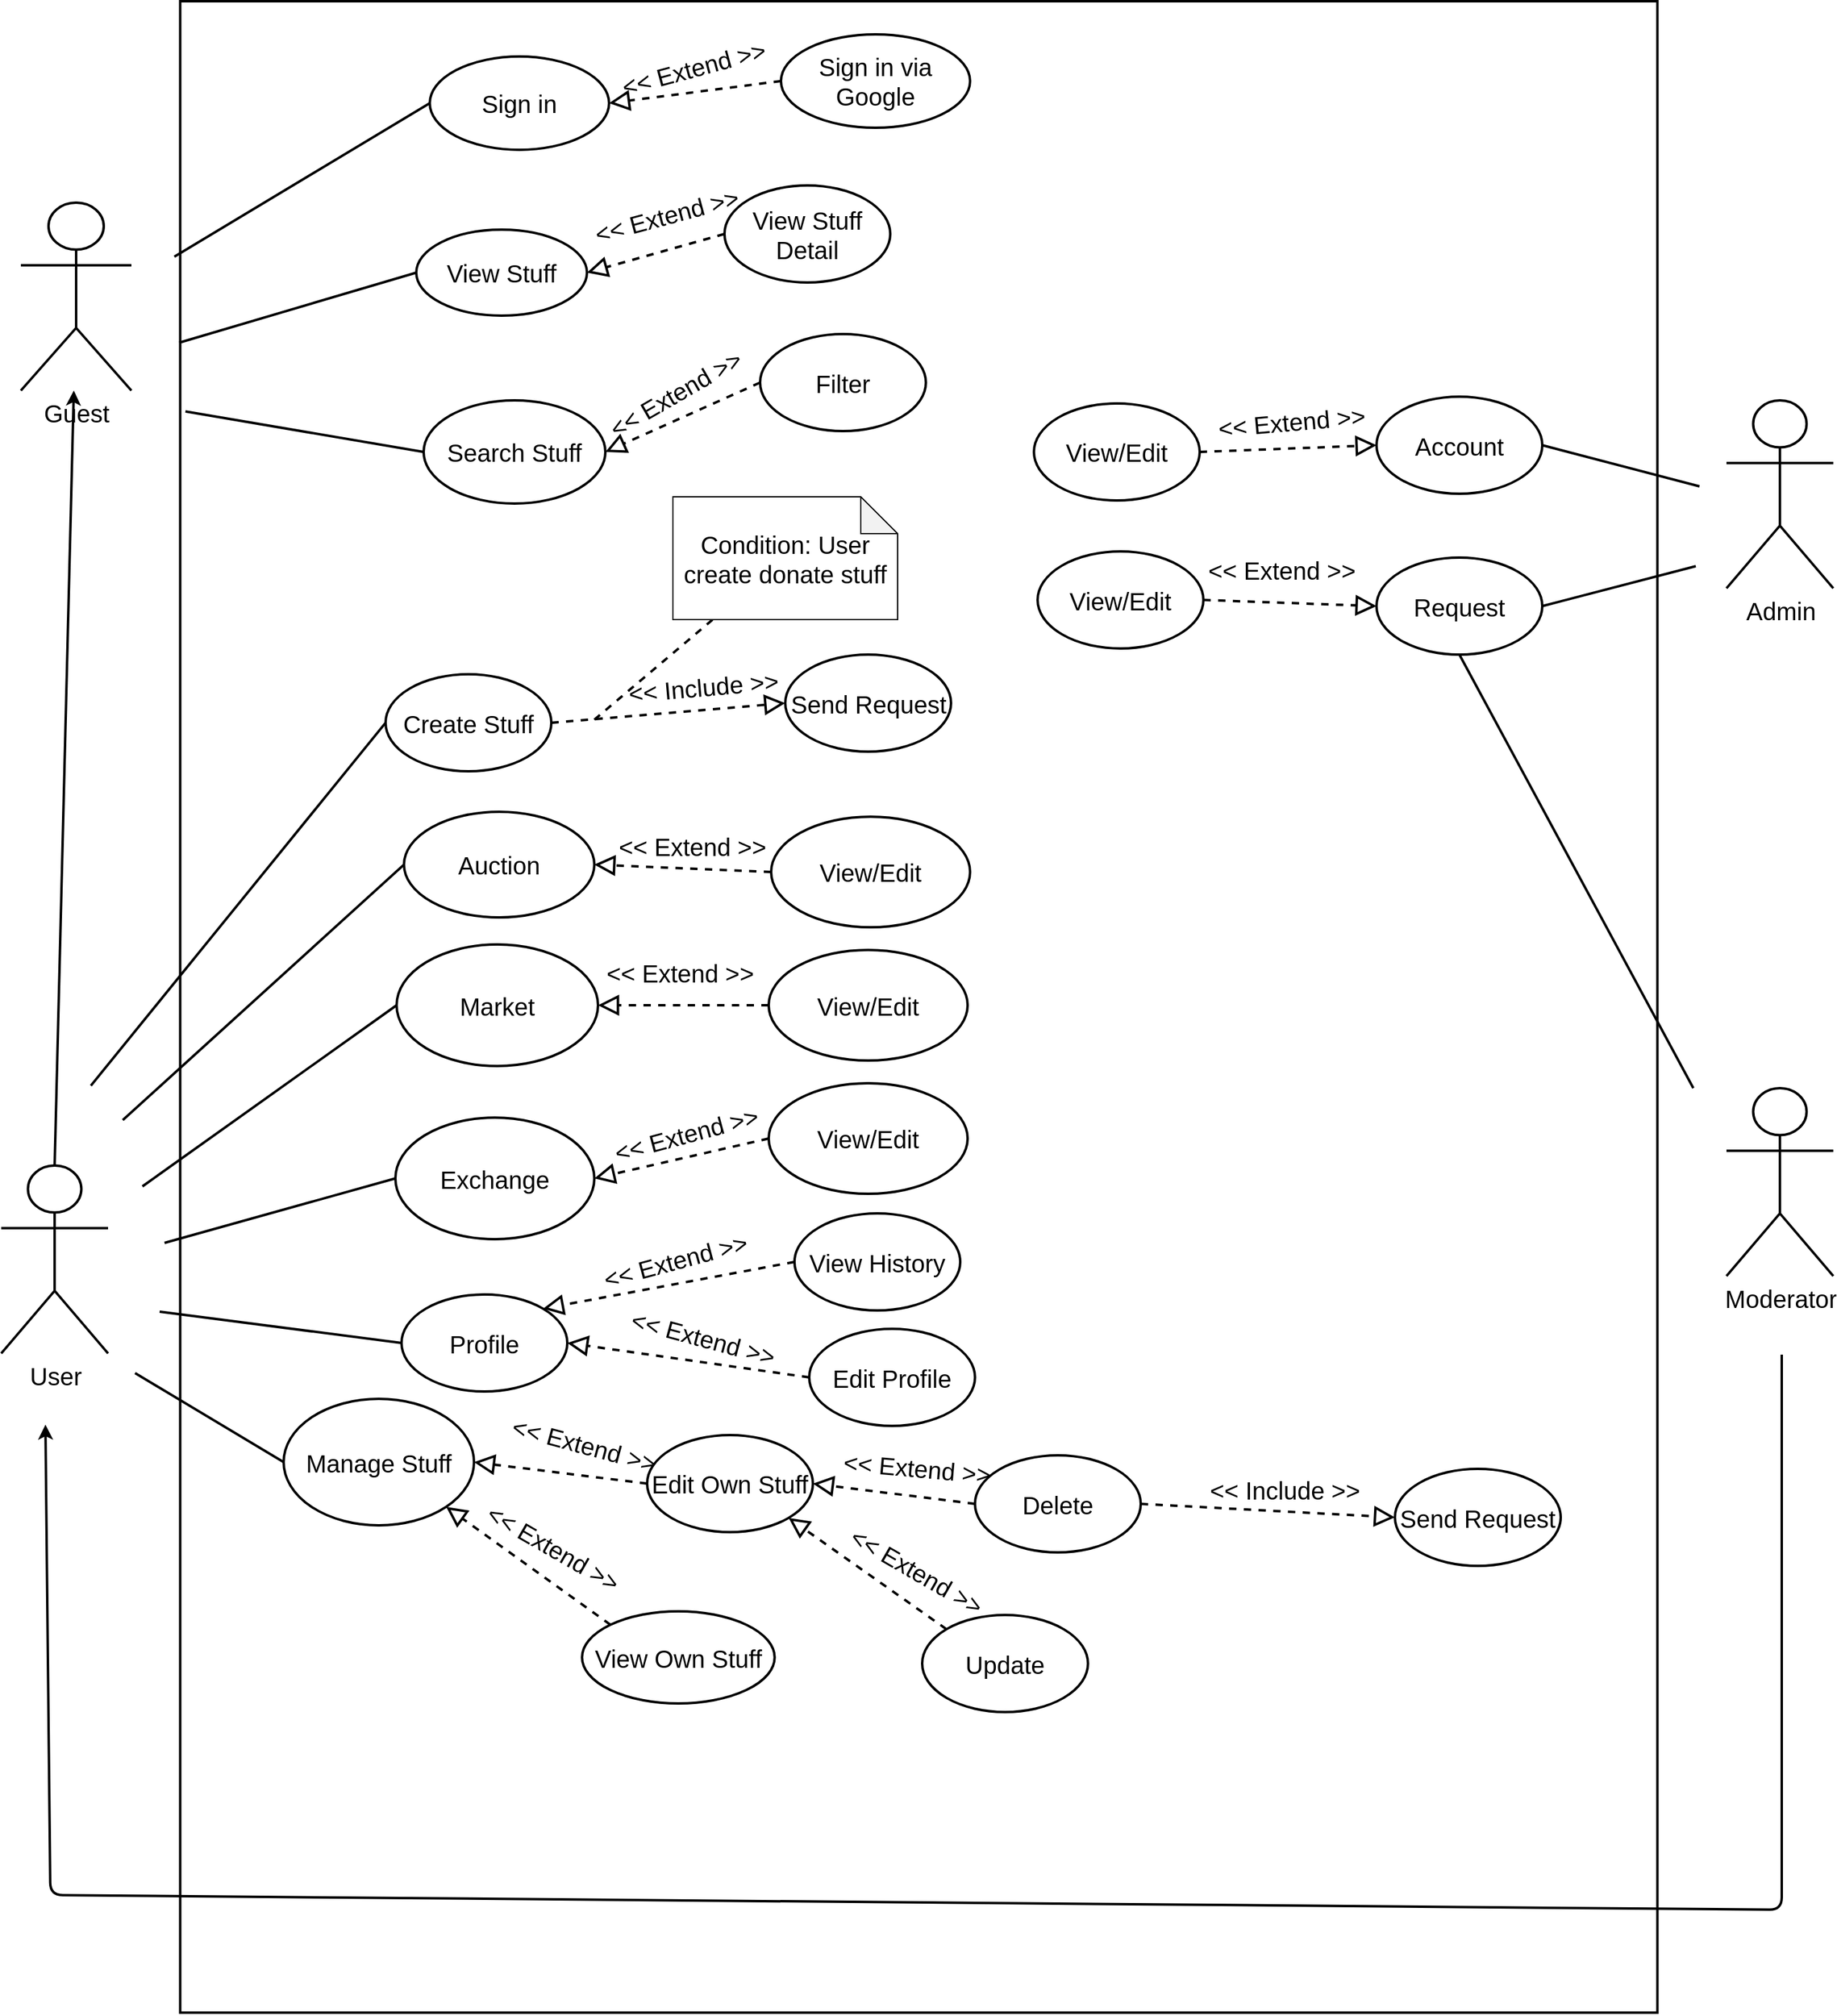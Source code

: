 <mxfile>
    <diagram id="yc4NlI7xFQW_PodMDBUe" name="Page-1">
        <mxGraphModel dx="1980" dy="1113" grid="0" gridSize="10" guides="1" tooltips="1" connect="1" arrows="1" fold="1" page="1" pageScale="1" pageWidth="4681" pageHeight="3300" background="#ffffff" math="0" shadow="0">
            <root>
                <mxCell id="0"/>
                <mxCell id="1" parent="0"/>
                <mxCell id="211" value="" style="rounded=0;whiteSpace=wrap;html=1;fillColor=none;strokeColor=#000000;strokeWidth=2;rotation=90;fontStyle=1" parent="1" vertex="1">
                    <mxGeometry x="1543.37" y="1482.38" width="1637.75" height="1203" as="geometry"/>
                </mxCell>
                <mxCell id="4" value="User" style="shape=umlActor;verticalLabelPosition=bottom;verticalAlign=top;html=1;outlineConnect=0;strokeColor=#000000;fillColor=none;fontColor=#000000;strokeWidth=2;fontSize=20;" parent="1" vertex="1">
                    <mxGeometry x="1615" y="2213" width="87" height="153" as="geometry"/>
                </mxCell>
                <mxCell id="6" value="Moderator" style="shape=umlActor;verticalLabelPosition=bottom;verticalAlign=top;html=1;outlineConnect=0;strokeColor=#000000;fillColor=none;fontColor=#000000;strokeWidth=2;fontSize=20;" parent="1" vertex="1">
                    <mxGeometry x="3020" y="2150" width="87" height="153" as="geometry"/>
                </mxCell>
                <mxCell id="7" value="Guest" style="shape=umlActor;verticalLabelPosition=bottom;verticalAlign=top;html=1;outlineConnect=0;strokeColor=#000000;fillColor=none;fontColor=#000000;strokeWidth=2;fontSize=20;" parent="1" vertex="1">
                    <mxGeometry x="1631" y="1429" width="90" height="153" as="geometry"/>
                </mxCell>
                <mxCell id="9" value="Admin" style="shape=umlActor;verticalLabelPosition=bottom;verticalAlign=top;html=1;outlineConnect=0;strokeColor=#000000;fillColor=none;fontColor=#000000;strokeWidth=2;fontSize=20;" parent="1" vertex="1">
                    <mxGeometry x="3020" y="1590" width="87" height="153" as="geometry"/>
                </mxCell>
                <mxCell id="15" value="Sign in" style="ellipse;whiteSpace=wrap;html=1;fillColor=#FFFFFF;strokeColor=#000000;fontColor=#000000;strokeWidth=2;fontSize=20;" parent="1" vertex="1">
                    <mxGeometry x="1964" y="1310" width="146" height="76" as="geometry"/>
                </mxCell>
                <mxCell id="17" value="View Stuff" style="ellipse;whiteSpace=wrap;html=1;fillColor=#FFFFFF;strokeColor=#000000;fontColor=#000000;strokeWidth=2;fontSize=20;" parent="1" vertex="1">
                    <mxGeometry x="1953" y="1451" width="139" height="70" as="geometry"/>
                </mxCell>
                <mxCell id="18" value="Search Stuff" style="ellipse;whiteSpace=wrap;html=1;fillColor=#FFFFFF;strokeColor=#000000;fontColor=#000000;strokeWidth=2;fontSize=20;" parent="1" vertex="1">
                    <mxGeometry x="1959" y="1590" width="148" height="84" as="geometry"/>
                </mxCell>
                <mxCell id="23" value="Sign in via Google" style="ellipse;whiteSpace=wrap;html=1;fillColor=#FFFFFF;strokeColor=#000000;fontColor=#000000;strokeWidth=2;fontSize=20;" parent="1" vertex="1">
                    <mxGeometry x="2250" y="1292" width="154" height="76" as="geometry"/>
                </mxCell>
                <mxCell id="24" value="Create Stuff" style="ellipse;whiteSpace=wrap;html=1;fillColor=#FFFFFF;strokeColor=#000000;fontColor=#000000;strokeWidth=2;fontSize=20;" parent="1" vertex="1">
                    <mxGeometry x="1928" y="1813" width="135" height="79" as="geometry"/>
                </mxCell>
                <mxCell id="25" value="Request" style="ellipse;whiteSpace=wrap;html=1;fillColor=#FFFFFF;strokeColor=#000000;fontColor=#000000;strokeWidth=2;fontSize=20;" parent="1" vertex="1">
                    <mxGeometry x="2735" y="1718" width="135" height="79" as="geometry"/>
                </mxCell>
                <mxCell id="26" value="Account" style="ellipse;whiteSpace=wrap;html=1;fillColor=#FFFFFF;strokeColor=#000000;fontColor=#000000;strokeWidth=2;fontSize=20;" parent="1" vertex="1">
                    <mxGeometry x="2735" y="1587" width="135" height="79" as="geometry"/>
                </mxCell>
                <mxCell id="27" value="Market" style="ellipse;whiteSpace=wrap;html=1;fillColor=#FFFFFF;strokeColor=#000000;fontColor=#000000;strokeWidth=2;fontSize=20;" parent="1" vertex="1">
                    <mxGeometry x="1937" y="2033" width="164" height="99" as="geometry"/>
                </mxCell>
                <mxCell id="28" value="Exchange" style="ellipse;whiteSpace=wrap;html=1;fillColor=#FFFFFF;strokeColor=#000000;fontColor=#000000;strokeWidth=2;fontSize=20;" parent="1" vertex="1">
                    <mxGeometry x="1936" y="2174" width="162" height="99" as="geometry"/>
                </mxCell>
                <mxCell id="29" value="Manage Stuff" style="ellipse;whiteSpace=wrap;html=1;fillColor=#FFFFFF;strokeColor=#000000;fontColor=#000000;strokeWidth=2;fontSize=20;" parent="1" vertex="1">
                    <mxGeometry x="1845" y="2403" width="155" height="103" as="geometry"/>
                </mxCell>
                <mxCell id="32" value="" style="endArrow=classic;html=1;strokeColor=#000000;strokeWidth=2;fontSize=20;fontColor=#000000;exitX=0.5;exitY=0;exitDx=0;exitDy=0;exitPerimeter=0;" parent="1" source="4" target="7" edge="1">
                    <mxGeometry width="50" height="50" relative="1" as="geometry">
                        <mxPoint x="2127" y="1851" as="sourcePoint"/>
                        <mxPoint x="2177" y="1801" as="targetPoint"/>
                    </mxGeometry>
                </mxCell>
                <mxCell id="34" value="" style="endArrow=block;dashed=1;endFill=0;endSize=12;html=1;strokeColor=#000000;strokeWidth=2;fontSize=20;fontColor=#000000;entryX=1;entryY=0.5;entryDx=0;entryDy=0;exitX=0;exitY=0.5;exitDx=0;exitDy=0;" parent="1" source="36" target="17" edge="1">
                    <mxGeometry width="160" relative="1" as="geometry">
                        <mxPoint x="2265" y="1600" as="sourcePoint"/>
                        <mxPoint x="2473" y="1609" as="targetPoint"/>
                    </mxGeometry>
                </mxCell>
                <mxCell id="36" value="View Stuff Detail" style="ellipse;whiteSpace=wrap;html=1;fillColor=#FFFFFF;strokeColor=#000000;fontColor=#000000;strokeWidth=2;fontSize=20;" parent="1" vertex="1">
                    <mxGeometry x="2204" y="1415" width="135" height="79" as="geometry"/>
                </mxCell>
                <mxCell id="37" value="" style="endArrow=block;dashed=1;endFill=0;endSize=12;html=1;strokeColor=#000000;strokeWidth=2;fontSize=20;fontColor=#000000;entryX=1;entryY=0.5;entryDx=0;entryDy=0;exitX=0;exitY=0.5;exitDx=0;exitDy=0;" parent="1" source="23" target="15" edge="1">
                    <mxGeometry width="160" relative="1" as="geometry">
                        <mxPoint x="2252.0" y="1452" as="sourcePoint"/>
                        <mxPoint x="2129.0" y="1465.5" as="targetPoint"/>
                        <Array as="points"/>
                    </mxGeometry>
                </mxCell>
                <mxCell id="40" value="&amp;lt;&amp;lt; Extend &amp;gt;&amp;gt;" style="text;html=1;strokeColor=none;fillColor=none;align=center;verticalAlign=middle;whiteSpace=wrap;rounded=0;strokeWidth=2;fontSize=20;fontColor=#000000;rotation=-15;" parent="1" vertex="1">
                    <mxGeometry x="2085" y="1424" width="144" height="30" as="geometry"/>
                </mxCell>
                <mxCell id="41" value="&amp;lt;&amp;lt; Extend &amp;gt;&amp;gt;" style="text;html=1;strokeColor=none;fillColor=none;align=center;verticalAlign=middle;whiteSpace=wrap;rounded=0;strokeWidth=2;fontSize=20;fontColor=#000000;rotation=-15;" parent="1" vertex="1">
                    <mxGeometry x="2107" y="1304" width="144" height="30" as="geometry"/>
                </mxCell>
                <mxCell id="42" value="" style="endArrow=block;dashed=1;endFill=0;endSize=12;html=1;strokeColor=#000000;strokeWidth=2;fontSize=20;fontColor=#000000;entryX=1;entryY=0.5;entryDx=0;entryDy=0;exitX=0;exitY=0.5;exitDx=0;exitDy=0;" parent="1" source="47" target="18" edge="1">
                    <mxGeometry width="160" relative="1" as="geometry">
                        <mxPoint x="2213" y="1637" as="sourcePoint"/>
                        <mxPoint x="2112.0" y="1690.5" as="targetPoint"/>
                    </mxGeometry>
                </mxCell>
                <mxCell id="43" value="" style="endArrow=block;dashed=1;endFill=0;endSize=12;html=1;strokeColor=#000000;strokeWidth=2;fontSize=20;fontColor=#000000;exitX=1;exitY=0.5;exitDx=0;exitDy=0;entryX=0;entryY=0.5;entryDx=0;entryDy=0;" parent="1" source="62" target="61" edge="1">
                    <mxGeometry width="160" relative="1" as="geometry">
                        <mxPoint x="2478" y="2834.5" as="sourcePoint"/>
                        <mxPoint x="2543" y="2489" as="targetPoint"/>
                    </mxGeometry>
                </mxCell>
                <mxCell id="44" value="" style="endArrow=block;dashed=1;endFill=0;endSize=12;html=1;strokeColor=#000000;strokeWidth=2;fontSize=20;fontColor=#000000;exitX=1;exitY=0.5;exitDx=0;exitDy=0;entryX=0;entryY=0.5;entryDx=0;entryDy=0;" parent="1" source="24" target="123" edge="1">
                    <mxGeometry width="160" relative="1" as="geometry">
                        <mxPoint x="2210" y="1829" as="sourcePoint"/>
                        <mxPoint x="2070.0" y="1850.5" as="targetPoint"/>
                    </mxGeometry>
                </mxCell>
                <mxCell id="46" value="Auction" style="ellipse;whiteSpace=wrap;html=1;fillColor=#FFFFFF;strokeColor=#000000;fontColor=#000000;strokeWidth=2;fontSize=20;" parent="1" vertex="1">
                    <mxGeometry x="1943" y="1925" width="155" height="86" as="geometry"/>
                </mxCell>
                <mxCell id="47" value="Filter" style="ellipse;whiteSpace=wrap;html=1;fillColor=#FFFFFF;strokeColor=#000000;fontColor=#000000;strokeWidth=2;fontSize=20;" parent="1" vertex="1">
                    <mxGeometry x="2233" y="1536" width="135" height="79" as="geometry"/>
                </mxCell>
                <mxCell id="48" value="&amp;lt;&amp;lt; Extend &amp;gt;&amp;gt;" style="text;html=1;strokeColor=none;fillColor=none;align=center;verticalAlign=middle;whiteSpace=wrap;rounded=0;strokeWidth=2;fontSize=20;fontColor=#000000;rotation=-30;" parent="1" vertex="1">
                    <mxGeometry x="2092" y="1569" width="144" height="30" as="geometry"/>
                </mxCell>
                <mxCell id="59" value="View/Edit" style="ellipse;whiteSpace=wrap;html=1;fillColor=#FFFFFF;strokeColor=#000000;fontColor=#000000;strokeWidth=2;fontSize=20;" parent="1" vertex="1">
                    <mxGeometry x="2242" y="1929" width="162" height="90" as="geometry"/>
                </mxCell>
                <mxCell id="61" value="Send Request" style="ellipse;whiteSpace=wrap;html=1;fillColor=#FFFFFF;strokeColor=#000000;fontColor=#000000;strokeWidth=2;fontSize=20;" parent="1" vertex="1">
                    <mxGeometry x="2750" y="2460" width="135" height="79" as="geometry"/>
                </mxCell>
                <mxCell id="62" value="Delete" style="ellipse;whiteSpace=wrap;html=1;fillColor=#FFFFFF;strokeColor=#000000;fontColor=#000000;strokeWidth=2;fontSize=20;" parent="1" vertex="1">
                    <mxGeometry x="2408" y="2449" width="135" height="79" as="geometry"/>
                </mxCell>
                <mxCell id="63" value="View History" style="ellipse;whiteSpace=wrap;html=1;fillColor=#FFFFFF;strokeColor=#000000;fontColor=#000000;strokeWidth=2;fontSize=20;" parent="1" vertex="1">
                    <mxGeometry x="2261" y="2252" width="135" height="79" as="geometry"/>
                </mxCell>
                <mxCell id="64" value="Edit Profile" style="ellipse;whiteSpace=wrap;html=1;fillColor=#FFFFFF;strokeColor=#000000;fontColor=#000000;strokeWidth=2;fontSize=20;" parent="1" vertex="1">
                    <mxGeometry x="2273" y="2346" width="135" height="79" as="geometry"/>
                </mxCell>
                <mxCell id="65" value="Profile" style="ellipse;whiteSpace=wrap;html=1;fillColor=#FFFFFF;strokeColor=#000000;fontColor=#000000;strokeWidth=2;fontSize=20;" parent="1" vertex="1">
                    <mxGeometry x="1941" y="2318" width="135" height="79" as="geometry"/>
                </mxCell>
                <mxCell id="68" value="View/Edit" style="ellipse;whiteSpace=wrap;html=1;fillColor=#FFFFFF;strokeColor=#000000;fontColor=#000000;strokeWidth=2;fontSize=20;" parent="1" vertex="1">
                    <mxGeometry x="2240" y="2037.5" width="162" height="90" as="geometry"/>
                </mxCell>
                <mxCell id="72" value="View/Edit" style="ellipse;whiteSpace=wrap;html=1;fillColor=#FFFFFF;strokeColor=#000000;fontColor=#000000;strokeWidth=2;fontSize=20;" parent="1" vertex="1">
                    <mxGeometry x="2240.0" y="2146" width="162" height="90" as="geometry"/>
                </mxCell>
                <mxCell id="76" value="View Own Stuff" style="ellipse;whiteSpace=wrap;html=1;fillColor=#FFFFFF;strokeColor=#000000;fontColor=#000000;strokeWidth=2;fontSize=20;" parent="1" vertex="1">
                    <mxGeometry x="2088" y="2576" width="156.86" height="75" as="geometry"/>
                </mxCell>
                <mxCell id="78" value="Edit Own Stuff" style="ellipse;whiteSpace=wrap;html=1;fillColor=#FFFFFF;strokeColor=#000000;fontColor=#000000;strokeWidth=2;fontSize=20;" parent="1" vertex="1">
                    <mxGeometry x="2141" y="2432.5" width="135" height="79" as="geometry"/>
                </mxCell>
                <mxCell id="84" value="Update" style="ellipse;whiteSpace=wrap;html=1;fillColor=#FFFFFF;strokeColor=#000000;fontColor=#000000;strokeWidth=2;fontSize=20;" parent="1" vertex="1">
                    <mxGeometry x="2365" y="2579" width="135" height="79" as="geometry"/>
                </mxCell>
                <mxCell id="92" value="&amp;lt;&amp;lt; Include &amp;gt;&amp;gt;" style="text;html=1;strokeColor=none;fillColor=none;align=center;verticalAlign=middle;whiteSpace=wrap;rounded=0;strokeWidth=2;fontSize=20;fontColor=#000000;rotation=0;" parent="1" vertex="1">
                    <mxGeometry x="2591" y="2460" width="139" height="34" as="geometry"/>
                </mxCell>
                <mxCell id="123" value="Send Request" style="ellipse;whiteSpace=wrap;html=1;fillColor=#FFFFFF;strokeColor=#000000;fontColor=#000000;strokeWidth=2;fontSize=20;" parent="1" vertex="1">
                    <mxGeometry x="2253.5" y="1797" width="135" height="79" as="geometry"/>
                </mxCell>
                <mxCell id="125" value="&amp;lt;&amp;lt; Include &amp;gt;&amp;gt;" style="text;html=1;strokeColor=none;fillColor=none;align=center;verticalAlign=middle;whiteSpace=wrap;rounded=0;strokeWidth=2;fontSize=20;fontColor=#000000;rotation=-5;" parent="1" vertex="1">
                    <mxGeometry x="2115" y="1808" width="144" height="30" as="geometry"/>
                </mxCell>
                <mxCell id="133" value="View/Edit" style="ellipse;whiteSpace=wrap;html=1;fillColor=#FFFFFF;strokeColor=#000000;fontColor=#000000;strokeWidth=2;fontSize=20;" parent="1" vertex="1">
                    <mxGeometry x="2459" y="1713" width="135" height="79" as="geometry"/>
                </mxCell>
                <mxCell id="138" value="View/Edit" style="ellipse;whiteSpace=wrap;html=1;fillColor=#FFFFFF;strokeColor=#000000;fontColor=#000000;strokeWidth=2;fontSize=20;" parent="1" vertex="1">
                    <mxGeometry x="2456" y="1592.5" width="135" height="79" as="geometry"/>
                </mxCell>
                <mxCell id="142" value="" style="endArrow=none;dashed=1;html=1;strokeColor=#000000;strokeWidth=2;fontSize=20;fontColor=#000000;" parent="1" target="143" edge="1">
                    <mxGeometry width="50" height="50" relative="1" as="geometry">
                        <mxPoint x="2098" y="1850" as="sourcePoint"/>
                        <mxPoint x="2158" y="1709" as="targetPoint"/>
                    </mxGeometry>
                </mxCell>
                <mxCell id="143" value="Condition: User create donate stuff" style="shape=note;whiteSpace=wrap;html=1;backgroundOutline=1;darkOpacity=0.05;strokeColor=#000000;strokeWidth=1;fontSize=20;fontColor=#000000;fillColor=#FFFFFF;" parent="1" vertex="1">
                    <mxGeometry x="2162" y="1668.5" width="183" height="100" as="geometry"/>
                </mxCell>
                <mxCell id="148" value="" style="endArrow=none;html=1;strokeColor=#000000;strokeWidth=2;entryX=0;entryY=0.5;entryDx=0;entryDy=0;" parent="1" target="24" edge="1">
                    <mxGeometry width="50" height="50" relative="1" as="geometry">
                        <mxPoint x="1688" y="2148" as="sourcePoint"/>
                        <mxPoint x="1918" y="1858" as="targetPoint"/>
                        <Array as="points"/>
                    </mxGeometry>
                </mxCell>
                <mxCell id="151" value="" style="endArrow=none;html=1;strokeColor=#000000;strokeWidth=2;entryX=0;entryY=0.5;entryDx=0;entryDy=0;" parent="1" target="15" edge="1">
                    <mxGeometry width="50" height="50" relative="1" as="geometry">
                        <mxPoint x="1756" y="1473" as="sourcePoint"/>
                        <mxPoint x="1956" y="1349" as="targetPoint"/>
                        <Array as="points"/>
                    </mxGeometry>
                </mxCell>
                <mxCell id="152" value="" style="endArrow=none;html=1;strokeColor=#000000;strokeWidth=2;exitX=1;exitY=0.5;exitDx=0;exitDy=0;" parent="1" source="26" edge="1">
                    <mxGeometry width="50" height="50" relative="1" as="geometry">
                        <mxPoint x="1550" y="1872" as="sourcePoint"/>
                        <mxPoint x="2998" y="1660" as="targetPoint"/>
                        <Array as="points"/>
                    </mxGeometry>
                </mxCell>
                <mxCell id="153" value="" style="endArrow=none;html=1;strokeColor=#000000;strokeWidth=2;entryX=0;entryY=0.5;entryDx=0;entryDy=0;" parent="1" target="46" edge="1">
                    <mxGeometry width="50" height="50" relative="1" as="geometry">
                        <mxPoint x="1714" y="2176" as="sourcePoint"/>
                        <mxPoint x="1574" y="2082" as="targetPoint"/>
                        <Array as="points"/>
                    </mxGeometry>
                </mxCell>
                <mxCell id="158" value="" style="endArrow=none;html=1;strokeColor=#000000;strokeWidth=2;entryX=0;entryY=0.5;entryDx=0;entryDy=0;" parent="1" target="28" edge="1">
                    <mxGeometry width="50" height="50" relative="1" as="geometry">
                        <mxPoint x="1748" y="2276" as="sourcePoint"/>
                        <mxPoint x="1450" y="2238" as="targetPoint"/>
                        <Array as="points"/>
                    </mxGeometry>
                </mxCell>
                <mxCell id="160" value="" style="endArrow=none;html=1;strokeColor=#000000;strokeWidth=2;exitX=0.5;exitY=1;exitDx=0;exitDy=0;" parent="1" source="25" edge="1">
                    <mxGeometry width="50" height="50" relative="1" as="geometry">
                        <mxPoint x="2805" y="1992" as="sourcePoint"/>
                        <mxPoint x="2993" y="2150" as="targetPoint"/>
                        <Array as="points"/>
                    </mxGeometry>
                </mxCell>
                <mxCell id="161" value="" style="endArrow=none;html=1;strokeColor=#000000;strokeWidth=2;entryX=0;entryY=0.5;entryDx=0;entryDy=0;" parent="1" target="29" edge="1">
                    <mxGeometry width="50" height="50" relative="1" as="geometry">
                        <mxPoint x="1724" y="2382" as="sourcePoint"/>
                        <mxPoint x="1678" y="2552" as="targetPoint"/>
                        <Array as="points"/>
                    </mxGeometry>
                </mxCell>
                <mxCell id="162" value="" style="endArrow=none;html=1;strokeColor=#000000;strokeWidth=2;entryX=0;entryY=0.5;entryDx=0;entryDy=0;" parent="1" target="27" edge="1">
                    <mxGeometry width="50" height="50" relative="1" as="geometry">
                        <mxPoint x="1730" y="2230" as="sourcePoint"/>
                        <mxPoint x="1354" y="2246" as="targetPoint"/>
                        <Array as="points"/>
                    </mxGeometry>
                </mxCell>
                <mxCell id="163" value="" style="endArrow=none;html=1;strokeColor=#000000;strokeWidth=2;entryX=0;entryY=0.5;entryDx=0;entryDy=0;" parent="1" target="65" edge="1">
                    <mxGeometry width="50" height="50" relative="1" as="geometry">
                        <mxPoint x="1744" y="2332" as="sourcePoint"/>
                        <mxPoint x="1874" y="2360" as="targetPoint"/>
                        <Array as="points"/>
                    </mxGeometry>
                </mxCell>
                <mxCell id="164" value="" style="endArrow=none;html=1;strokeColor=#000000;strokeWidth=2;entryX=0;entryY=0.5;entryDx=0;entryDy=0;" parent="1" target="17" edge="1">
                    <mxGeometry width="50" height="50" relative="1" as="geometry">
                        <mxPoint x="1760" y="1543" as="sourcePoint"/>
                        <mxPoint x="1959" y="1440" as="targetPoint"/>
                        <Array as="points"/>
                    </mxGeometry>
                </mxCell>
                <mxCell id="167" value="" style="endArrow=none;html=1;strokeColor=#000000;strokeWidth=2;entryX=0;entryY=0.5;entryDx=0;entryDy=0;" parent="1" target="18" edge="1">
                    <mxGeometry width="50" height="50" relative="1" as="geometry">
                        <mxPoint x="1765" y="1599" as="sourcePoint"/>
                        <mxPoint x="1928" y="1562" as="targetPoint"/>
                        <Array as="points"/>
                    </mxGeometry>
                </mxCell>
                <mxCell id="171" value="" style="endArrow=block;dashed=1;endFill=0;endSize=12;html=1;strokeColor=#000000;strokeWidth=2;fontSize=20;fontColor=#000000;entryX=1;entryY=0.5;entryDx=0;entryDy=0;exitX=0;exitY=0.5;exitDx=0;exitDy=0;" parent="1" source="72" target="28" edge="1">
                    <mxGeometry width="160" relative="1" as="geometry">
                        <mxPoint x="2233" y="2242.25" as="sourcePoint"/>
                        <mxPoint x="2112.0" y="2156" as="targetPoint"/>
                    </mxGeometry>
                </mxCell>
                <mxCell id="172" value="" style="endArrow=block;dashed=1;endFill=0;endSize=12;html=1;strokeColor=#000000;strokeWidth=2;fontSize=20;fontColor=#000000;entryX=1;entryY=0.5;entryDx=0;entryDy=0;exitX=0;exitY=0.5;exitDx=0;exitDy=0;" parent="1" source="68" target="27" edge="1">
                    <mxGeometry width="160" relative="1" as="geometry">
                        <mxPoint x="2229.0" y="2047" as="sourcePoint"/>
                        <mxPoint x="2117.0" y="2078.5" as="targetPoint"/>
                    </mxGeometry>
                </mxCell>
                <mxCell id="173" value="" style="endArrow=block;dashed=1;endFill=0;endSize=12;html=1;strokeColor=#000000;strokeWidth=2;fontSize=20;fontColor=#000000;entryX=1;entryY=0.5;entryDx=0;entryDy=0;exitX=0;exitY=0.5;exitDx=0;exitDy=0;" parent="1" source="59" target="46" edge="1">
                    <mxGeometry width="160" relative="1" as="geometry">
                        <mxPoint x="2219.0" y="1941" as="sourcePoint"/>
                        <mxPoint x="2107.0" y="1972.5" as="targetPoint"/>
                    </mxGeometry>
                </mxCell>
                <mxCell id="178" value="" style="endArrow=block;dashed=1;endFill=0;endSize=12;html=1;strokeColor=#000000;strokeWidth=2;fontSize=20;fontColor=#000000;entryX=1;entryY=1;entryDx=0;entryDy=0;exitX=0;exitY=0;exitDx=0;exitDy=0;" parent="1" source="84" target="78" edge="1">
                    <mxGeometry width="160" relative="1" as="geometry">
                        <mxPoint x="2457.0" y="2695" as="sourcePoint"/>
                        <mxPoint x="2345.0" y="2726.5" as="targetPoint"/>
                    </mxGeometry>
                </mxCell>
                <mxCell id="180" value="" style="endArrow=block;dashed=1;endFill=0;endSize=12;html=1;strokeColor=#000000;strokeWidth=2;fontSize=20;fontColor=#000000;entryX=1;entryY=0.5;entryDx=0;entryDy=0;exitX=0;exitY=0.5;exitDx=0;exitDy=0;" parent="1" source="64" target="65" edge="1">
                    <mxGeometry width="160" relative="1" as="geometry">
                        <mxPoint x="1631.0" y="2041" as="sourcePoint"/>
                        <mxPoint x="1519.0" y="2072.5" as="targetPoint"/>
                        <Array as="points"/>
                    </mxGeometry>
                </mxCell>
                <mxCell id="181" value="" style="endArrow=block;dashed=1;endFill=0;endSize=12;html=1;strokeColor=#000000;strokeWidth=2;fontSize=20;fontColor=#000000;entryX=1;entryY=0;entryDx=0;entryDy=0;exitX=0;exitY=0.5;exitDx=0;exitDy=0;" parent="1" source="63" target="65" edge="1">
                    <mxGeometry width="160" relative="1" as="geometry">
                        <mxPoint x="2253.5" y="2257" as="sourcePoint"/>
                        <mxPoint x="2141.5" y="2288.5" as="targetPoint"/>
                    </mxGeometry>
                </mxCell>
                <mxCell id="182" value="" style="endArrow=block;dashed=1;endFill=0;endSize=12;html=1;strokeColor=#000000;strokeWidth=2;fontSize=20;fontColor=#000000;entryX=1;entryY=1;entryDx=0;entryDy=0;exitX=0;exitY=0;exitDx=0;exitDy=0;" parent="1" source="76" target="29" edge="1">
                    <mxGeometry width="160" relative="1" as="geometry">
                        <mxPoint x="2283.0" y="2700" as="sourcePoint"/>
                        <mxPoint x="2171.0" y="2731.5" as="targetPoint"/>
                        <Array as="points"/>
                    </mxGeometry>
                </mxCell>
                <mxCell id="183" value="" style="endArrow=block;dashed=1;endFill=0;endSize=12;html=1;strokeColor=#000000;strokeWidth=2;fontSize=20;fontColor=#000000;entryX=1;entryY=0.5;entryDx=0;entryDy=0;exitX=0;exitY=0.5;exitDx=0;exitDy=0;" parent="1" source="78" target="29" edge="1">
                    <mxGeometry width="160" relative="1" as="geometry">
                        <mxPoint x="2384.5" y="2745" as="sourcePoint"/>
                        <mxPoint x="2272.5" y="2776.5" as="targetPoint"/>
                    </mxGeometry>
                </mxCell>
                <mxCell id="186" value="" style="endArrow=block;dashed=1;endFill=0;endSize=12;html=1;strokeColor=#000000;strokeWidth=2;fontSize=20;fontColor=#000000;entryX=1;entryY=0.5;entryDx=0;entryDy=0;exitX=0;exitY=0.5;exitDx=0;exitDy=0;" parent="1" source="62" target="78" edge="1">
                    <mxGeometry width="160" relative="1" as="geometry">
                        <mxPoint x="2404.0" y="2441" as="sourcePoint"/>
                        <mxPoint x="2292.0" y="2472.5" as="targetPoint"/>
                    </mxGeometry>
                </mxCell>
                <mxCell id="188" value="" style="endArrow=none;html=1;strokeColor=#000000;strokeWidth=2;exitX=1;exitY=0.5;exitDx=0;exitDy=0;" parent="1" source="25" edge="1">
                    <mxGeometry width="50" height="50" relative="1" as="geometry">
                        <mxPoint x="2893.0" y="1725" as="sourcePoint"/>
                        <mxPoint x="2995" y="1725" as="targetPoint"/>
                        <Array as="points"/>
                    </mxGeometry>
                </mxCell>
                <mxCell id="191" value="" style="endArrow=block;dashed=1;endFill=0;endSize=12;html=1;strokeColor=#000000;strokeWidth=2;fontSize=20;fontColor=#000000;entryX=0;entryY=0.5;entryDx=0;entryDy=0;exitX=1;exitY=0.5;exitDx=0;exitDy=0;" parent="1" source="133" target="25" edge="1">
                    <mxGeometry width="160" relative="1" as="geometry">
                        <mxPoint x="3029.0" y="1441" as="sourcePoint"/>
                        <mxPoint x="2885.0" y="1435" as="targetPoint"/>
                    </mxGeometry>
                </mxCell>
                <mxCell id="192" value="" style="endArrow=block;dashed=1;endFill=0;endSize=12;html=1;strokeColor=#000000;strokeWidth=2;fontSize=20;fontColor=#000000;entryX=0;entryY=0.5;entryDx=0;entryDy=0;exitX=1;exitY=0.5;exitDx=0;exitDy=0;" parent="1" source="138" target="26" edge="1">
                    <mxGeometry width="160" relative="1" as="geometry">
                        <mxPoint x="3039.0" y="1451" as="sourcePoint"/>
                        <mxPoint x="2895.0" y="1445" as="targetPoint"/>
                    </mxGeometry>
                </mxCell>
                <mxCell id="194" value="" style="endArrow=classic;html=1;strokeColor=#000000;strokeWidth=2;" parent="1" edge="1">
                    <mxGeometry width="50" height="50" relative="1" as="geometry">
                        <mxPoint x="3065" y="2367" as="sourcePoint"/>
                        <mxPoint x="1651" y="2424" as="targetPoint"/>
                        <Array as="points">
                            <mxPoint x="3065" y="2819"/>
                            <mxPoint x="1655" y="2807"/>
                        </Array>
                    </mxGeometry>
                </mxCell>
                <mxCell id="196" value="&amp;lt;&amp;lt; Extend &amp;gt;&amp;gt;" style="text;html=1;strokeColor=none;fillColor=none;align=center;verticalAlign=middle;whiteSpace=wrap;rounded=0;strokeWidth=2;fontSize=20;fontColor=#000000;rotation=15;" parent="1" vertex="1">
                    <mxGeometry x="2018" y="2425" width="144" height="30" as="geometry"/>
                </mxCell>
                <mxCell id="197" value="&amp;lt;&amp;lt; Extend &amp;gt;&amp;gt;" style="text;html=1;strokeColor=none;fillColor=none;align=center;verticalAlign=middle;whiteSpace=wrap;rounded=0;strokeWidth=2;fontSize=20;fontColor=#000000;rotation=15;" parent="1" vertex="1">
                    <mxGeometry x="2115" y="2338" width="144" height="30" as="geometry"/>
                </mxCell>
                <mxCell id="198" value="&amp;lt;&amp;lt; Extend &amp;gt;&amp;gt;" style="text;html=1;strokeColor=none;fillColor=none;align=center;verticalAlign=middle;whiteSpace=wrap;rounded=0;strokeWidth=2;fontSize=20;fontColor=#000000;rotation=-15;" parent="1" vertex="1">
                    <mxGeometry x="2092" y="2274.5" width="144" height="30" as="geometry"/>
                </mxCell>
                <mxCell id="199" value="&amp;lt;&amp;lt; Extend &amp;gt;&amp;gt;" style="text;html=1;strokeColor=none;fillColor=none;align=center;verticalAlign=middle;whiteSpace=wrap;rounded=0;strokeWidth=2;fontSize=20;fontColor=#000000;rotation=-15;" parent="1" vertex="1">
                    <mxGeometry x="2101" y="2172" width="144" height="30" as="geometry"/>
                </mxCell>
                <mxCell id="200" value="&amp;lt;&amp;lt; Extend &amp;gt;&amp;gt;" style="text;html=1;strokeColor=none;fillColor=none;align=center;verticalAlign=middle;whiteSpace=wrap;rounded=0;strokeWidth=2;fontSize=20;fontColor=#000000;rotation=0;" parent="1" vertex="1">
                    <mxGeometry x="2096" y="2041" width="144" height="30" as="geometry"/>
                </mxCell>
                <mxCell id="201" value="&amp;lt;&amp;lt; Extend &amp;gt;&amp;gt;" style="text;html=1;strokeColor=none;fillColor=none;align=center;verticalAlign=middle;whiteSpace=wrap;rounded=0;strokeWidth=2;fontSize=20;fontColor=#000000;rotation=0;" parent="1" vertex="1">
                    <mxGeometry x="2106" y="1938" width="144" height="30" as="geometry"/>
                </mxCell>
                <mxCell id="205" value="&amp;lt;&amp;lt; Extend &amp;gt;&amp;gt;" style="text;html=1;strokeColor=none;fillColor=none;align=center;verticalAlign=middle;whiteSpace=wrap;rounded=0;strokeWidth=2;fontSize=20;fontColor=#000000;rotation=0;" parent="1" vertex="1">
                    <mxGeometry x="2586" y="1713" width="144" height="30" as="geometry"/>
                </mxCell>
                <mxCell id="206" value="&amp;lt;&amp;lt; Extend &amp;gt;&amp;gt;" style="text;html=1;strokeColor=none;fillColor=none;align=center;verticalAlign=middle;whiteSpace=wrap;rounded=0;strokeWidth=2;fontSize=20;fontColor=#000000;rotation=-5;" parent="1" vertex="1">
                    <mxGeometry x="2594" y="1592" width="144" height="30" as="geometry"/>
                </mxCell>
                <mxCell id="207" value="&amp;lt;&amp;lt; Extend &amp;gt;&amp;gt;" style="text;html=1;strokeColor=none;fillColor=none;align=center;verticalAlign=middle;whiteSpace=wrap;rounded=0;strokeWidth=2;fontSize=20;fontColor=#000000;rotation=5;" parent="1" vertex="1">
                    <mxGeometry x="2289" y="2444" width="144" height="30" as="geometry"/>
                </mxCell>
                <mxCell id="208" value="&amp;lt;&amp;lt; Extend &amp;gt;&amp;gt;" style="text;html=1;strokeColor=none;fillColor=none;align=center;verticalAlign=middle;whiteSpace=wrap;rounded=0;strokeWidth=2;fontSize=20;fontColor=#000000;rotation=30;" parent="1" vertex="1">
                    <mxGeometry x="2289" y="2528" width="144" height="30" as="geometry"/>
                </mxCell>
                <mxCell id="209" value="&amp;lt;&amp;lt; Extend &amp;gt;&amp;gt;" style="text;html=1;strokeColor=none;fillColor=none;align=center;verticalAlign=middle;whiteSpace=wrap;rounded=0;strokeWidth=2;fontSize=20;fontColor=#000000;rotation=30;" parent="1" vertex="1">
                    <mxGeometry x="1993" y="2509" width="144" height="30" as="geometry"/>
                </mxCell>
            </root>
        </mxGraphModel>
    </diagram>
</mxfile>